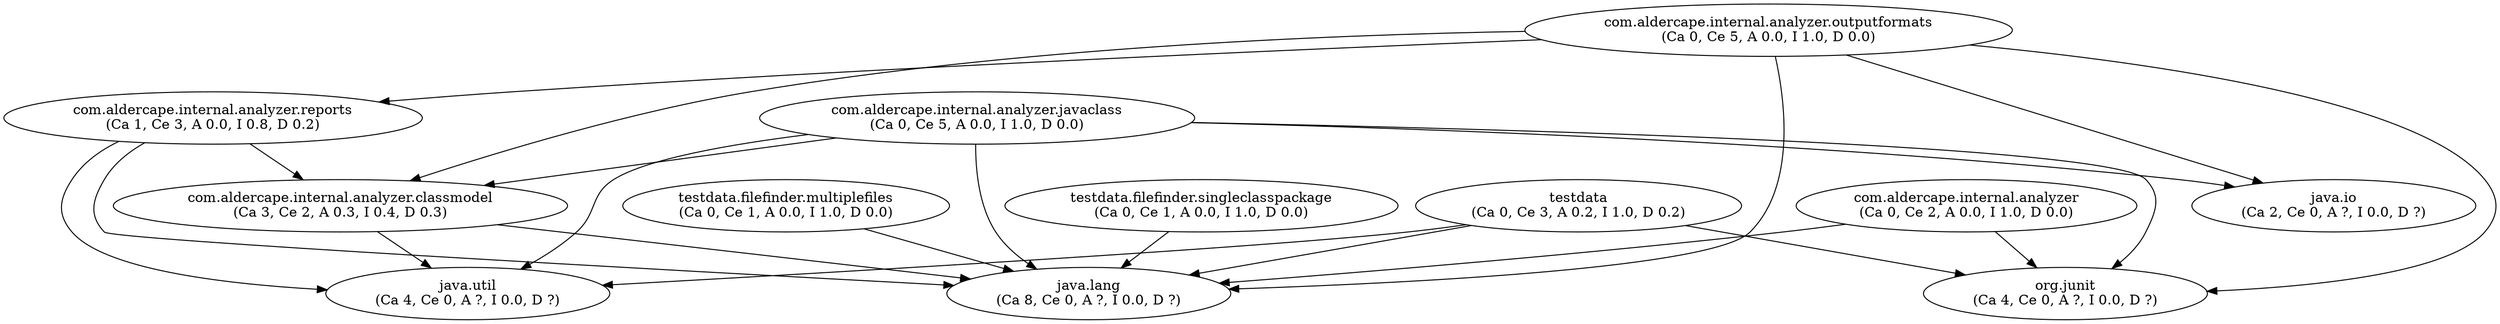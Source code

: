 digraph G {
"com.aldercape.internal.analyzer" [label="com.aldercape.internal.analyzer\n(Ca 0, Ce 2, A 0.0, I 1.0, D 0.0)"];
"com.aldercape.internal.analyzer.classmodel" [label="com.aldercape.internal.analyzer.classmodel\n(Ca 3, Ce 2, A 0.3, I 0.4, D 0.3)"];
"com.aldercape.internal.analyzer.javaclass" [label="com.aldercape.internal.analyzer.javaclass\n(Ca 0, Ce 5, A 0.0, I 1.0, D 0.0)"];
"com.aldercape.internal.analyzer.outputformats" [label="com.aldercape.internal.analyzer.outputformats\n(Ca 0, Ce 5, A 0.0, I 1.0, D 0.0)"];
"com.aldercape.internal.analyzer.reports" [label="com.aldercape.internal.analyzer.reports\n(Ca 1, Ce 3, A 0.0, I 0.8, D 0.2)"];
"java.io" [label="java.io\n(Ca 2, Ce 0, A ?, I 0.0, D ?)"];
"java.lang" [label="java.lang\n(Ca 8, Ce 0, A ?, I 0.0, D ?)"];
"java.util" [label="java.util\n(Ca 4, Ce 0, A ?, I 0.0, D ?)"];
"org.junit" [label="org.junit\n(Ca 4, Ce 0, A ?, I 0.0, D ?)"];
"testdata" [label="testdata\n(Ca 0, Ce 3, A 0.2, I 1.0, D 0.2)"];
"testdata.filefinder.multiplefiles" [label="testdata.filefinder.multiplefiles\n(Ca 0, Ce 1, A 0.0, I 1.0, D 0.0)"];
"testdata.filefinder.singleclasspackage" [label="testdata.filefinder.singleclasspackage\n(Ca 0, Ce 1, A 0.0, I 1.0, D 0.0)"];
"com.aldercape.internal.analyzer" -> "java.lang";
"com.aldercape.internal.analyzer" -> "org.junit";
"com.aldercape.internal.analyzer.classmodel" -> "java.lang";
"com.aldercape.internal.analyzer.classmodel" -> "java.util";
"com.aldercape.internal.analyzer.javaclass" -> "com.aldercape.internal.analyzer.classmodel";
"com.aldercape.internal.analyzer.javaclass" -> "java.io";
"com.aldercape.internal.analyzer.javaclass" -> "java.lang";
"com.aldercape.internal.analyzer.javaclass" -> "java.util";
"com.aldercape.internal.analyzer.javaclass" -> "org.junit";
"com.aldercape.internal.analyzer.outputformats" -> "com.aldercape.internal.analyzer.classmodel";
"com.aldercape.internal.analyzer.outputformats" -> "com.aldercape.internal.analyzer.reports";
"com.aldercape.internal.analyzer.outputformats" -> "java.io";
"com.aldercape.internal.analyzer.outputformats" -> "java.lang";
"com.aldercape.internal.analyzer.outputformats" -> "org.junit";
"com.aldercape.internal.analyzer.reports" -> "com.aldercape.internal.analyzer.classmodel";
"com.aldercape.internal.analyzer.reports" -> "java.lang";
"com.aldercape.internal.analyzer.reports" -> "java.util";
"testdata" -> "java.lang";
"testdata" -> "java.util";
"testdata" -> "org.junit";
"testdata.filefinder.multiplefiles" -> "java.lang";
"testdata.filefinder.singleclasspackage" -> "java.lang";
}
